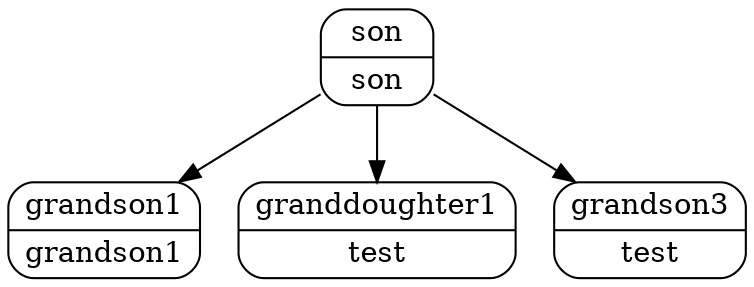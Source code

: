 digraph G {
  son[shape="Mrecord",label="{son | son}"];
  grandson1[shape="Mrecord",label="{grandson1 | grandson1}"];
  granddoughter1[shape="Mrecord",label="{granddoughter1 | test}"];
  grandson3[shape="Mrecord",label="{grandson3 | test}"];
  son -> grandson1;
  son -> granddoughter1;
  son -> grandson3;
}
